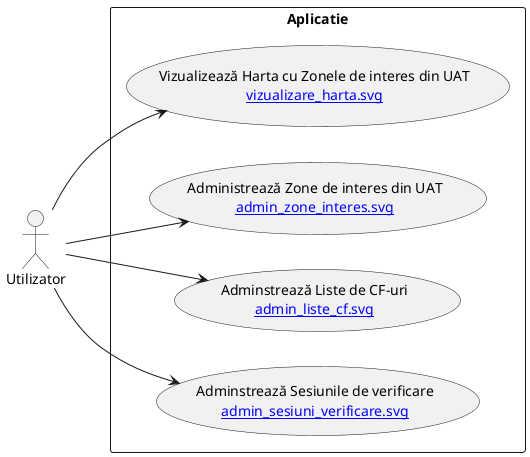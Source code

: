 @startuml
left to right direction
actor "Utilizator" as user
rectangle Aplicatie {
  usecase "Vizualizează Harta cu Zonele de interes din UAT\n[[vizualizare_harta.svg]]" as UC1
  usecase "Administrează Zone de interes din UAT\n[[admin_zone_interes.svg]]" as UC2
  usecase "Adminstrează Liste de CF-uri\n[[admin_liste_cf.svg]]" as UC3
  usecase "Adminstrează Sesiunile de verificare\n[[admin_sesiuni_verificare.svg]]" as UC4
}
user --> UC1
user --> UC2
user --> UC3
user --> UC4
@enduml
